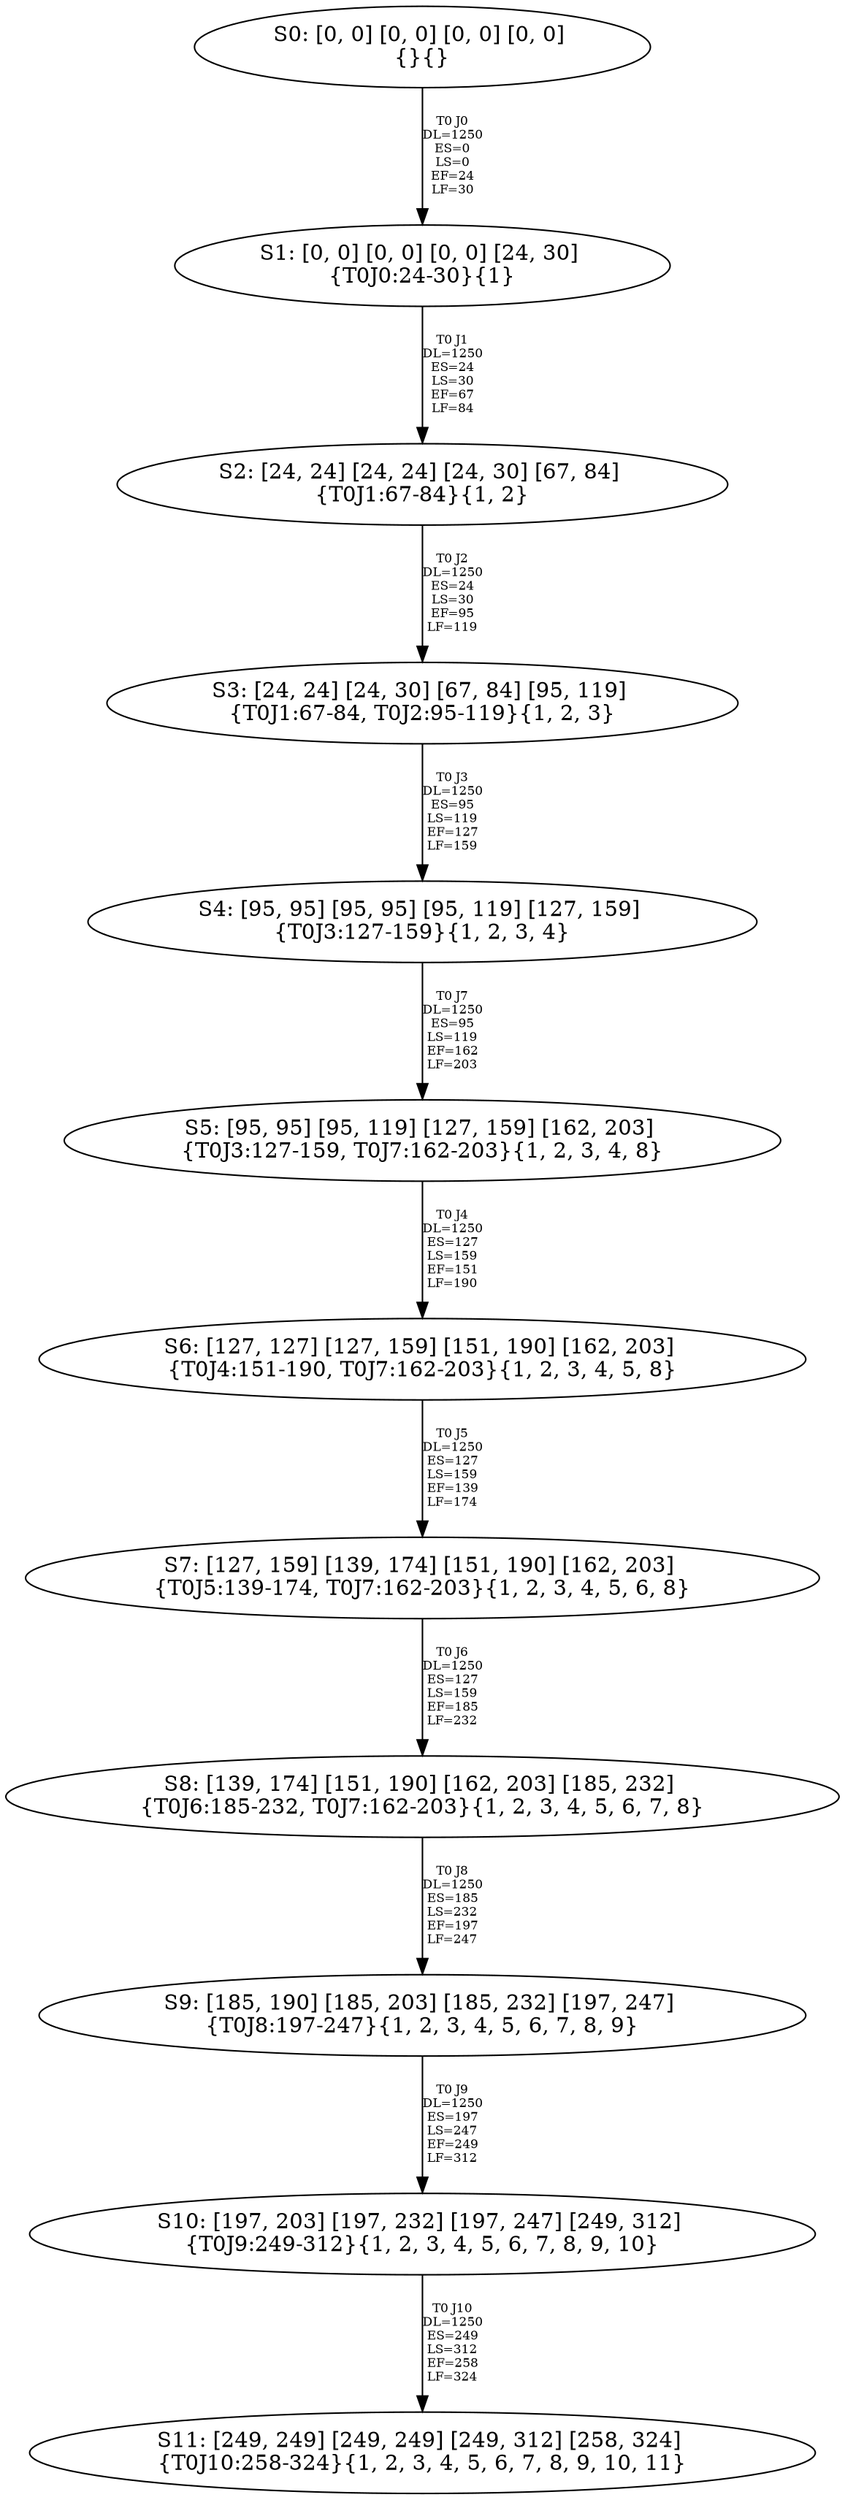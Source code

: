 digraph {
	S0[label="S0: [0, 0] [0, 0] [0, 0] [0, 0] \n{}{}"];
	S1[label="S1: [0, 0] [0, 0] [0, 0] [24, 30] \n{T0J0:24-30}{1}"];
	S2[label="S2: [24, 24] [24, 24] [24, 30] [67, 84] \n{T0J1:67-84}{1, 2}"];
	S3[label="S3: [24, 24] [24, 30] [67, 84] [95, 119] \n{T0J1:67-84, T0J2:95-119}{1, 2, 3}"];
	S4[label="S4: [95, 95] [95, 95] [95, 119] [127, 159] \n{T0J3:127-159}{1, 2, 3, 4}"];
	S5[label="S5: [95, 95] [95, 119] [127, 159] [162, 203] \n{T0J3:127-159, T0J7:162-203}{1, 2, 3, 4, 8}"];
	S6[label="S6: [127, 127] [127, 159] [151, 190] [162, 203] \n{T0J4:151-190, T0J7:162-203}{1, 2, 3, 4, 5, 8}"];
	S7[label="S7: [127, 159] [139, 174] [151, 190] [162, 203] \n{T0J5:139-174, T0J7:162-203}{1, 2, 3, 4, 5, 6, 8}"];
	S8[label="S8: [139, 174] [151, 190] [162, 203] [185, 232] \n{T0J6:185-232, T0J7:162-203}{1, 2, 3, 4, 5, 6, 7, 8}"];
	S9[label="S9: [185, 190] [185, 203] [185, 232] [197, 247] \n{T0J8:197-247}{1, 2, 3, 4, 5, 6, 7, 8, 9}"];
	S10[label="S10: [197, 203] [197, 232] [197, 247] [249, 312] \n{T0J9:249-312}{1, 2, 3, 4, 5, 6, 7, 8, 9, 10}"];
	S11[label="S11: [249, 249] [249, 249] [249, 312] [258, 324] \n{T0J10:258-324}{1, 2, 3, 4, 5, 6, 7, 8, 9, 10, 11}"];
	S0 -> S1[label="T0 J0\nDL=1250\nES=0\nLS=0\nEF=24\nLF=30",fontsize=8];
	S1 -> S2[label="T0 J1\nDL=1250\nES=24\nLS=30\nEF=67\nLF=84",fontsize=8];
	S2 -> S3[label="T0 J2\nDL=1250\nES=24\nLS=30\nEF=95\nLF=119",fontsize=8];
	S3 -> S4[label="T0 J3\nDL=1250\nES=95\nLS=119\nEF=127\nLF=159",fontsize=8];
	S4 -> S5[label="T0 J7\nDL=1250\nES=95\nLS=119\nEF=162\nLF=203",fontsize=8];
	S5 -> S6[label="T0 J4\nDL=1250\nES=127\nLS=159\nEF=151\nLF=190",fontsize=8];
	S6 -> S7[label="T0 J5\nDL=1250\nES=127\nLS=159\nEF=139\nLF=174",fontsize=8];
	S7 -> S8[label="T0 J6\nDL=1250\nES=127\nLS=159\nEF=185\nLF=232",fontsize=8];
	S8 -> S9[label="T0 J8\nDL=1250\nES=185\nLS=232\nEF=197\nLF=247",fontsize=8];
	S9 -> S10[label="T0 J9\nDL=1250\nES=197\nLS=247\nEF=249\nLF=312",fontsize=8];
	S10 -> S11[label="T0 J10\nDL=1250\nES=249\nLS=312\nEF=258\nLF=324",fontsize=8];
}
